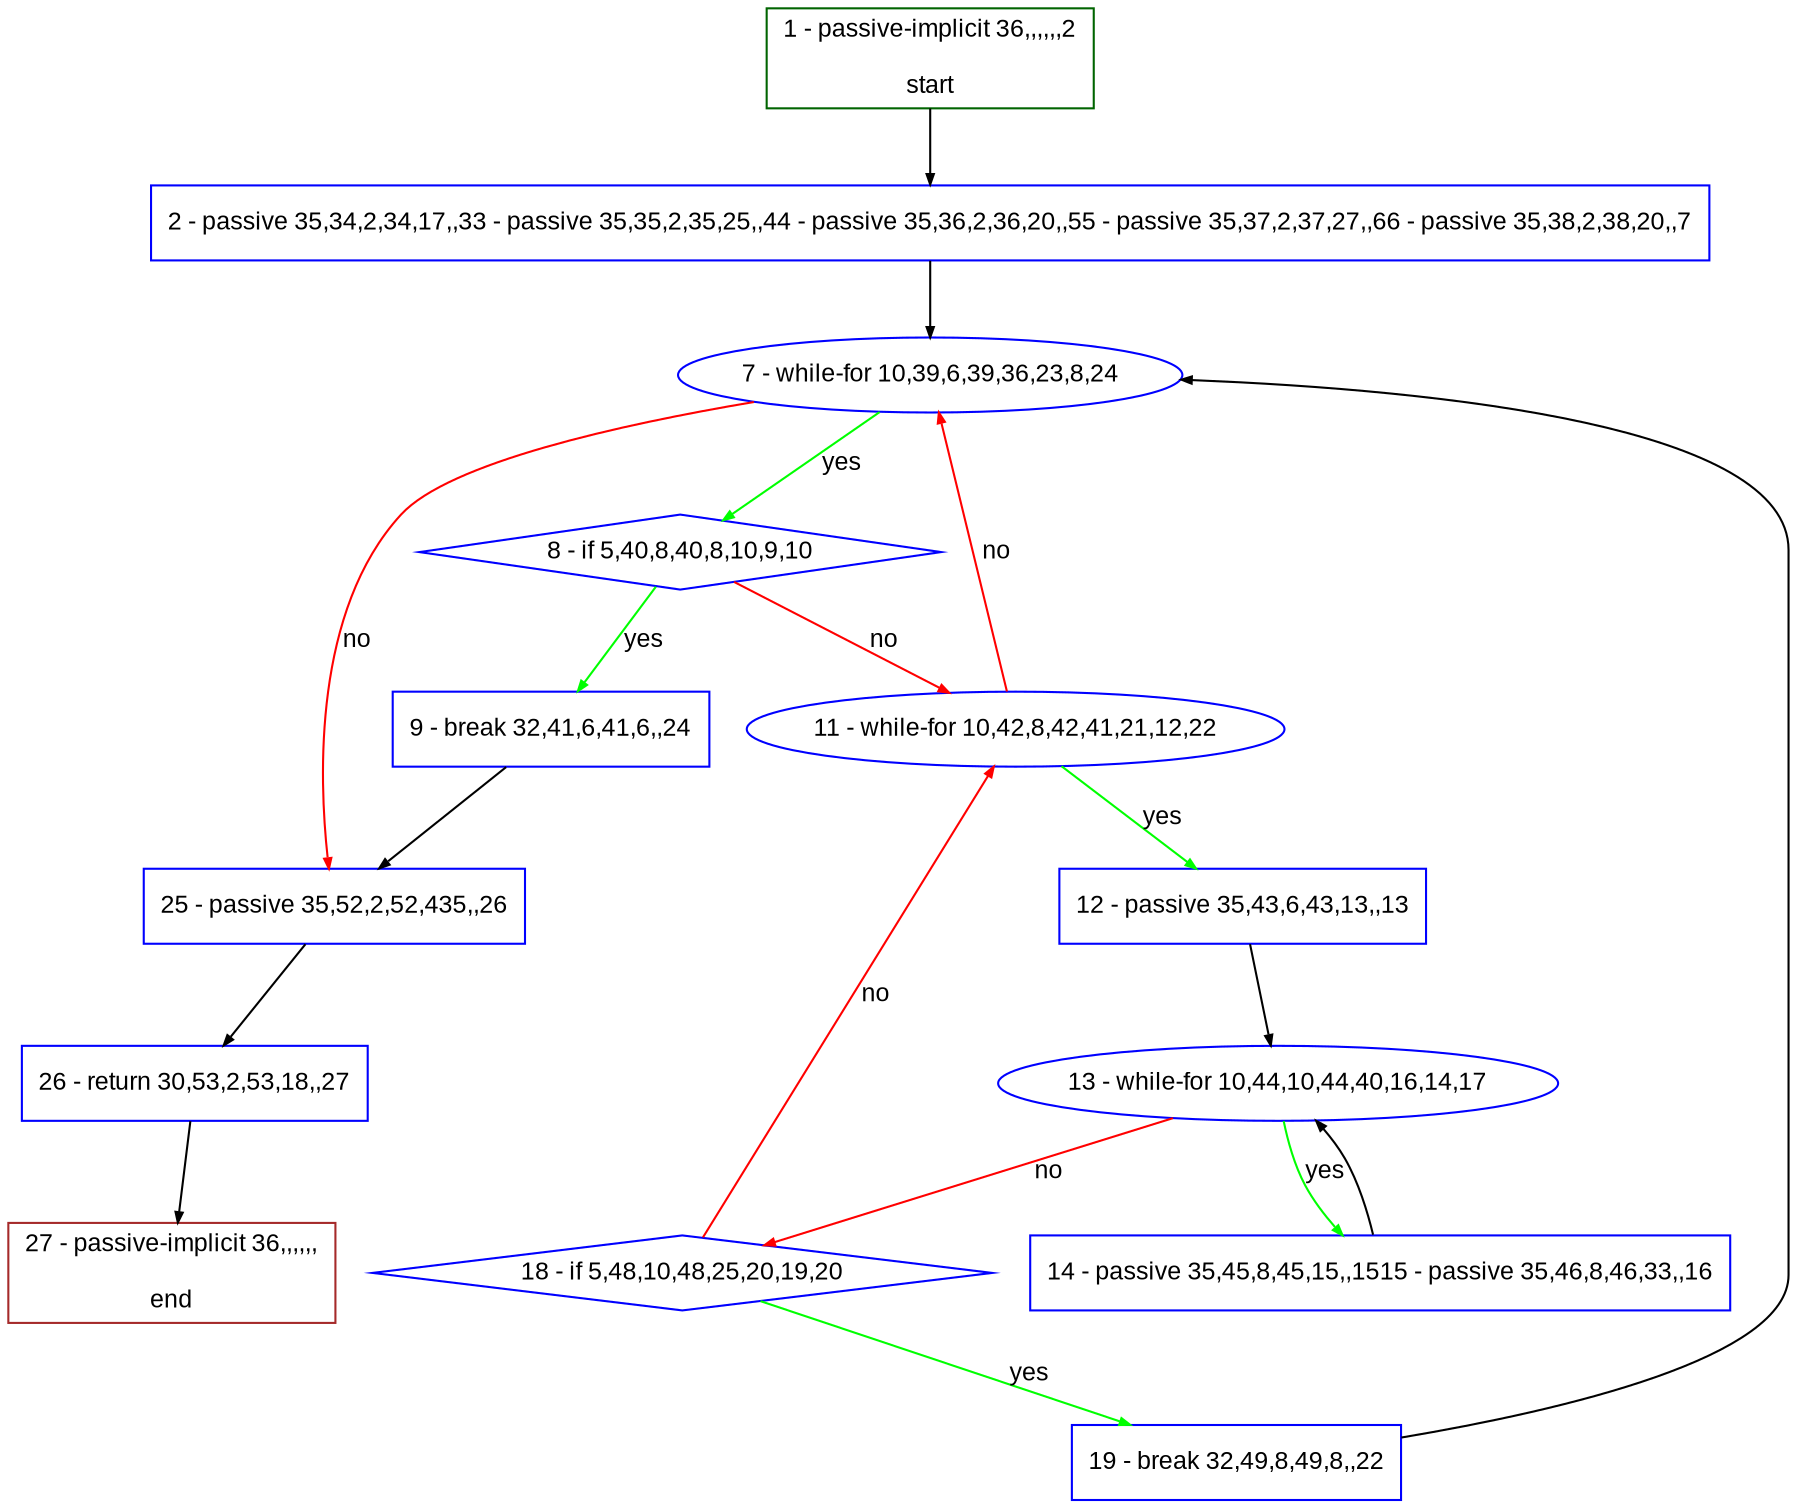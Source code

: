 digraph "" {
  graph [pack="true", label="", fontsize="12", packmode="clust", fontname="Arial", fillcolor="#FFFFCC", bgcolor="white", style="rounded,filled", compound="true"];
  node [node_initialized="no", label="", color="grey", fontsize="12", fillcolor="white", fontname="Arial", style="filled", shape="rectangle", compound="true", fixedsize="false"];
  edge [fontcolor="black", arrowhead="normal", arrowtail="none", arrowsize="0.5", ltail="", label="", color="black", fontsize="12", lhead="", fontname="Arial", dir="forward", compound="true"];
  __N1 [label="2 - passive 35,34,2,34,17,,33 - passive 35,35,2,35,25,,44 - passive 35,36,2,36,20,,55 - passive 35,37,2,37,27,,66 - passive 35,38,2,38,20,,7", color="#0000ff", fillcolor="#ffffff", style="filled", shape="box"];
  __N2 [label="1 - passive-implicit 36,,,,,,2\n\nstart", color="#006400", fillcolor="#ffffff", style="filled", shape="box"];
  __N3 [label="7 - while-for 10,39,6,39,36,23,8,24", color="#0000ff", fillcolor="#ffffff", style="filled", shape="oval"];
  __N4 [label="8 - if 5,40,8,40,8,10,9,10", color="#0000ff", fillcolor="#ffffff", style="filled", shape="diamond"];
  __N5 [label="25 - passive 35,52,2,52,435,,26", color="#0000ff", fillcolor="#ffffff", style="filled", shape="box"];
  __N6 [label="9 - break 32,41,6,41,6,,24", color="#0000ff", fillcolor="#ffffff", style="filled", shape="box"];
  __N7 [label="11 - while-for 10,42,8,42,41,21,12,22", color="#0000ff", fillcolor="#ffffff", style="filled", shape="oval"];
  __N8 [label="12 - passive 35,43,6,43,13,,13", color="#0000ff", fillcolor="#ffffff", style="filled", shape="box"];
  __N9 [label="13 - while-for 10,44,10,44,40,16,14,17", color="#0000ff", fillcolor="#ffffff", style="filled", shape="oval"];
  __N10 [label="14 - passive 35,45,8,45,15,,1515 - passive 35,46,8,46,33,,16", color="#0000ff", fillcolor="#ffffff", style="filled", shape="box"];
  __N11 [label="18 - if 5,48,10,48,25,20,19,20", color="#0000ff", fillcolor="#ffffff", style="filled", shape="diamond"];
  __N12 [label="19 - break 32,49,8,49,8,,22", color="#0000ff", fillcolor="#ffffff", style="filled", shape="box"];
  __N13 [label="26 - return 30,53,2,53,18,,27", color="#0000ff", fillcolor="#ffffff", style="filled", shape="box"];
  __N14 [label="27 - passive-implicit 36,,,,,,\n\nend", color="#a52a2a", fillcolor="#ffffff", style="filled", shape="box"];
  __N2 -> __N1 [arrowhead="normal", arrowtail="none", color="#000000", label="", dir="forward"];
  __N1 -> __N3 [arrowhead="normal", arrowtail="none", color="#000000", label="", dir="forward"];
  __N3 -> __N4 [arrowhead="normal", arrowtail="none", color="#00ff00", label="yes", dir="forward"];
  __N3 -> __N5 [arrowhead="normal", arrowtail="none", color="#ff0000", label="no", dir="forward"];
  __N4 -> __N6 [arrowhead="normal", arrowtail="none", color="#00ff00", label="yes", dir="forward"];
  __N4 -> __N7 [arrowhead="normal", arrowtail="none", color="#ff0000", label="no", dir="forward"];
  __N6 -> __N5 [arrowhead="normal", arrowtail="none", color="#000000", label="", dir="forward"];
  __N7 -> __N3 [arrowhead="normal", arrowtail="none", color="#ff0000", label="no", dir="forward"];
  __N7 -> __N8 [arrowhead="normal", arrowtail="none", color="#00ff00", label="yes", dir="forward"];
  __N8 -> __N9 [arrowhead="normal", arrowtail="none", color="#000000", label="", dir="forward"];
  __N9 -> __N10 [arrowhead="normal", arrowtail="none", color="#00ff00", label="yes", dir="forward"];
  __N10 -> __N9 [arrowhead="normal", arrowtail="none", color="#000000", label="", dir="forward"];
  __N9 -> __N11 [arrowhead="normal", arrowtail="none", color="#ff0000", label="no", dir="forward"];
  __N11 -> __N7 [arrowhead="normal", arrowtail="none", color="#ff0000", label="no", dir="forward"];
  __N11 -> __N12 [arrowhead="normal", arrowtail="none", color="#00ff00", label="yes", dir="forward"];
  __N12 -> __N3 [arrowhead="normal", arrowtail="none", color="#000000", label="", dir="forward"];
  __N5 -> __N13 [arrowhead="normal", arrowtail="none", color="#000000", label="", dir="forward"];
  __N13 -> __N14 [arrowhead="normal", arrowtail="none", color="#000000", label="", dir="forward"];
}
